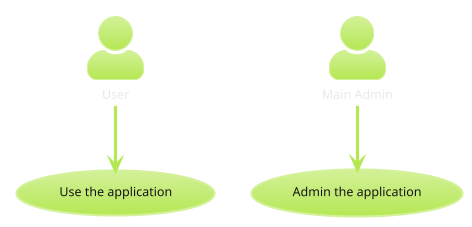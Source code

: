 ' Do not edit
' Theme Gallery
' autogenerated by script
'
@startuml
!theme hacker
skinparam actorStyle awesome
:User: --> (Use)
"Main Admin" as Admin
"Use the application" as (Use)
Admin --> (Admin the application)
@enduml
